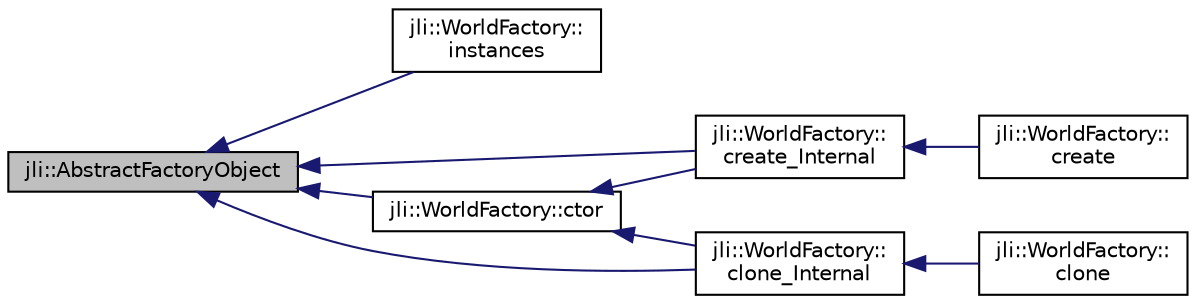 digraph "jli::AbstractFactoryObject"
{
  edge [fontname="Helvetica",fontsize="10",labelfontname="Helvetica",labelfontsize="10"];
  node [fontname="Helvetica",fontsize="10",shape=record];
  rankdir="LR";
  Node1 [label="jli::AbstractFactoryObject",height=0.2,width=0.4,color="black", fillcolor="grey75", style="filled", fontcolor="black"];
  Node1 -> Node2 [dir="back",color="midnightblue",fontsize="10",style="solid",fontname="Helvetica"];
  Node2 [label="jli::WorldFactory::\linstances",height=0.2,width=0.4,color="black", fillcolor="white", style="filled",URL="$classjli_1_1_world_factory.html#a6305d49494b83a45f77c4065efe595d3"];
  Node1 -> Node3 [dir="back",color="midnightblue",fontsize="10",style="solid",fontname="Helvetica"];
  Node3 [label="jli::WorldFactory::ctor",height=0.2,width=0.4,color="black", fillcolor="white", style="filled",URL="$classjli_1_1_world_factory.html#a1651da687bf991ffafa8f02bc3eb9707"];
  Node3 -> Node4 [dir="back",color="midnightblue",fontsize="10",style="solid",fontname="Helvetica"];
  Node4 [label="jli::WorldFactory::\lcreate_Internal",height=0.2,width=0.4,color="black", fillcolor="white", style="filled",URL="$classjli_1_1_world_factory.html#a950011f467778776bffd2fe0a149293a"];
  Node4 -> Node5 [dir="back",color="midnightblue",fontsize="10",style="solid",fontname="Helvetica"];
  Node5 [label="jli::WorldFactory::\lcreate",height=0.2,width=0.4,color="black", fillcolor="white", style="filled",URL="$classjli_1_1_world_factory.html#ae84dad80ebffaf34cdc7fe95d1e7a66e"];
  Node3 -> Node6 [dir="back",color="midnightblue",fontsize="10",style="solid",fontname="Helvetica"];
  Node6 [label="jli::WorldFactory::\lclone_Internal",height=0.2,width=0.4,color="black", fillcolor="white", style="filled",URL="$classjli_1_1_world_factory.html#aa0f13c33f5e308f48ef1db874bc897fb"];
  Node6 -> Node7 [dir="back",color="midnightblue",fontsize="10",style="solid",fontname="Helvetica"];
  Node7 [label="jli::WorldFactory::\lclone",height=0.2,width=0.4,color="black", fillcolor="white", style="filled",URL="$classjli_1_1_world_factory.html#aadc177f52ddc2a0d53259ea99fbf90df"];
  Node1 -> Node4 [dir="back",color="midnightblue",fontsize="10",style="solid",fontname="Helvetica"];
  Node1 -> Node6 [dir="back",color="midnightblue",fontsize="10",style="solid",fontname="Helvetica"];
}

